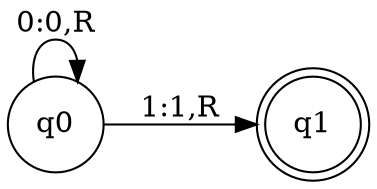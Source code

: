 digraph G {
  rankdir=LR;
  node [shape = circle];
  "q1" [shape=doublecircle];
  "q0" -> "q0" [label="0:0,R"];
  "q0" -> "q1" [label="1:1,R"];
}
